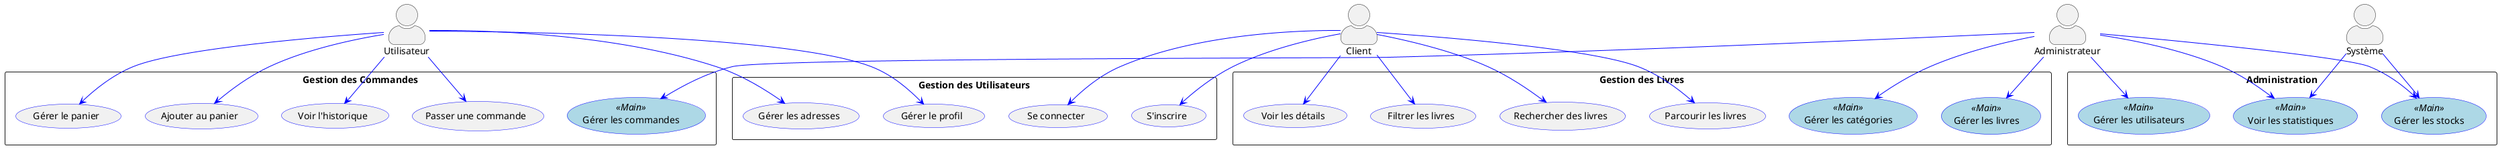 @startuml Book Store Use Case Diagram

skinparam actorStyle awesome
skinparam packageStyle rectangle
skinparam usecase {
    BackgroundColor<< Main >> LightBlue
    BorderColor Blue
    ArrowColor Blue
}

' Actors
actor "Client" as client
actor "Utilisateur" as user
actor "Administrateur" as admin
actor "Système" as system

' Packages
rectangle "Gestion des Utilisateurs" {
    usecase "S'inscrire" as register
    usecase "Se connecter" as login
    usecase "Gérer le profil" as manageProfile
    usecase "Gérer les adresses" as manageAddresses
}

rectangle "Gestion des Livres" {
    usecase "Parcourir les livres" as browseBooks
    usecase "Rechercher des livres" as searchBooks
    usecase "Filtrer les livres" as filterBooks
    usecase "Voir les détails" as viewDetails
    usecase "Gérer les livres" as manageBooks << Main >>
    usecase "Gérer les catégories" as manageCategories << Main >>
}

rectangle "Gestion des Commandes" {
    usecase "Ajouter au panier" as addToCart
    usecase "Gérer le panier" as manageCart
    usecase "Passer une commande" as placeOrder
    usecase "Voir l'historique" as viewHistory
    usecase "Gérer les commandes" as manageOrders << Main >>
}

rectangle "Administration" {
    usecase "Gérer les utilisateurs" as manageUsers << Main >>
    usecase "Voir les statistiques" as viewStats << Main >>
    usecase "Gérer les stocks" as manageStock << Main >>
}

' Relationships
client --> register
client --> login
client --> browseBooks
client --> searchBooks
client --> filterBooks
client --> viewDetails

user --> manageProfile
user --> manageAddresses
user --> addToCart
user --> manageCart
user --> placeOrder
user --> viewHistory

admin --> manageUsers
admin --> manageBooks
admin --> manageCategories
admin --> manageOrders
admin --> viewStats
admin --> manageStock

system --> manageStock
system --> viewStats

@enduml 